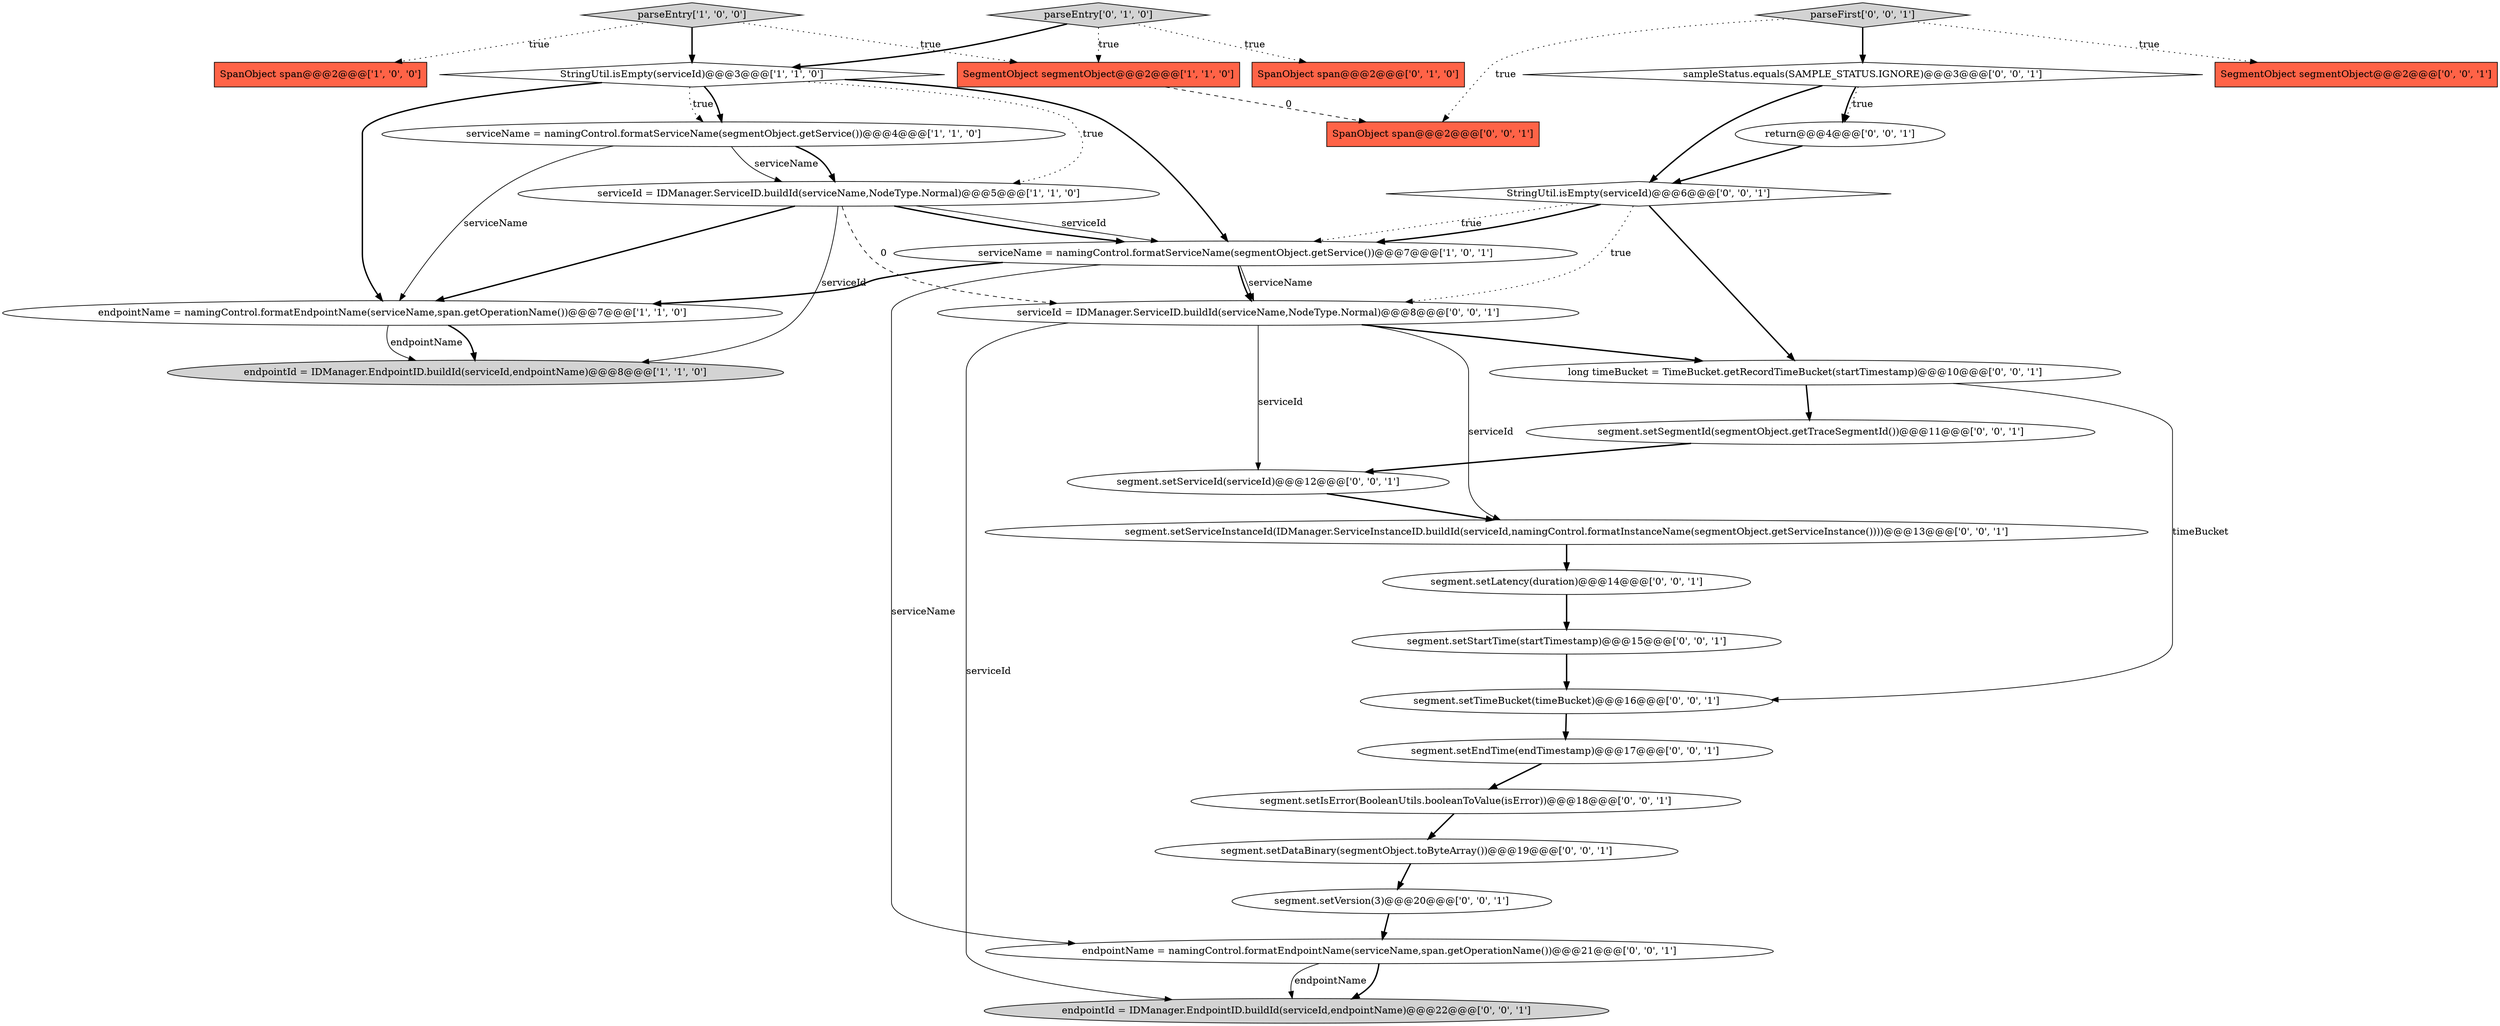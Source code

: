 digraph {
28 [style = filled, label = "segment.setEndTime(endTimestamp)@@@17@@@['0', '0', '1']", fillcolor = white, shape = ellipse image = "AAA0AAABBB3BBB"];
8 [style = filled, label = "serviceId = IDManager.ServiceID.buildId(serviceName,NodeType.Normal)@@@5@@@['1', '1', '0']", fillcolor = white, shape = ellipse image = "AAA0AAABBB1BBB"];
13 [style = filled, label = "SegmentObject segmentObject@@@2@@@['0', '0', '1']", fillcolor = tomato, shape = box image = "AAA0AAABBB3BBB"];
25 [style = filled, label = "serviceId = IDManager.ServiceID.buildId(serviceName,NodeType.Normal)@@@8@@@['0', '0', '1']", fillcolor = white, shape = ellipse image = "AAA0AAABBB3BBB"];
7 [style = filled, label = "SegmentObject segmentObject@@@2@@@['1', '1', '0']", fillcolor = tomato, shape = box image = "AAA0AAABBB1BBB"];
17 [style = filled, label = "StringUtil.isEmpty(serviceId)@@@6@@@['0', '0', '1']", fillcolor = white, shape = diamond image = "AAA0AAABBB3BBB"];
9 [style = filled, label = "parseEntry['0', '1', '0']", fillcolor = lightgray, shape = diamond image = "AAA0AAABBB2BBB"];
19 [style = filled, label = "sampleStatus.equals(SAMPLE_STATUS.IGNORE)@@@3@@@['0', '0', '1']", fillcolor = white, shape = diamond image = "AAA0AAABBB3BBB"];
12 [style = filled, label = "long timeBucket = TimeBucket.getRecordTimeBucket(startTimestamp)@@@10@@@['0', '0', '1']", fillcolor = white, shape = ellipse image = "AAA0AAABBB3BBB"];
22 [style = filled, label = "SpanObject span@@@2@@@['0', '0', '1']", fillcolor = tomato, shape = box image = "AAA0AAABBB3BBB"];
29 [style = filled, label = "segment.setTimeBucket(timeBucket)@@@16@@@['0', '0', '1']", fillcolor = white, shape = ellipse image = "AAA0AAABBB3BBB"];
3 [style = filled, label = "SpanObject span@@@2@@@['1', '0', '0']", fillcolor = tomato, shape = box image = "AAA0AAABBB1BBB"];
5 [style = filled, label = "serviceName = namingControl.formatServiceName(segmentObject.getService())@@@4@@@['1', '1', '0']", fillcolor = white, shape = ellipse image = "AAA0AAABBB1BBB"];
0 [style = filled, label = "StringUtil.isEmpty(serviceId)@@@3@@@['1', '1', '0']", fillcolor = white, shape = diamond image = "AAA0AAABBB1BBB"];
30 [style = filled, label = "endpointId = IDManager.EndpointID.buildId(serviceId,endpointName)@@@22@@@['0', '0', '1']", fillcolor = lightgray, shape = ellipse image = "AAA0AAABBB3BBB"];
24 [style = filled, label = "parseFirst['0', '0', '1']", fillcolor = lightgray, shape = diamond image = "AAA0AAABBB3BBB"];
18 [style = filled, label = "segment.setServiceId(serviceId)@@@12@@@['0', '0', '1']", fillcolor = white, shape = ellipse image = "AAA0AAABBB3BBB"];
21 [style = filled, label = "segment.setVersion(3)@@@20@@@['0', '0', '1']", fillcolor = white, shape = ellipse image = "AAA0AAABBB3BBB"];
23 [style = filled, label = "segment.setDataBinary(segmentObject.toByteArray())@@@19@@@['0', '0', '1']", fillcolor = white, shape = ellipse image = "AAA0AAABBB3BBB"];
20 [style = filled, label = "segment.setServiceInstanceId(IDManager.ServiceInstanceID.buildId(serviceId,namingControl.formatInstanceName(segmentObject.getServiceInstance())))@@@13@@@['0', '0', '1']", fillcolor = white, shape = ellipse image = "AAA0AAABBB3BBB"];
14 [style = filled, label = "segment.setStartTime(startTimestamp)@@@15@@@['0', '0', '1']", fillcolor = white, shape = ellipse image = "AAA0AAABBB3BBB"];
6 [style = filled, label = "parseEntry['1', '0', '0']", fillcolor = lightgray, shape = diamond image = "AAA0AAABBB1BBB"];
11 [style = filled, label = "endpointName = namingControl.formatEndpointName(serviceName,span.getOperationName())@@@21@@@['0', '0', '1']", fillcolor = white, shape = ellipse image = "AAA0AAABBB3BBB"];
16 [style = filled, label = "return@@@4@@@['0', '0', '1']", fillcolor = white, shape = ellipse image = "AAA0AAABBB3BBB"];
15 [style = filled, label = "segment.setLatency(duration)@@@14@@@['0', '0', '1']", fillcolor = white, shape = ellipse image = "AAA0AAABBB3BBB"];
27 [style = filled, label = "segment.setIsError(BooleanUtils.booleanToValue(isError))@@@18@@@['0', '0', '1']", fillcolor = white, shape = ellipse image = "AAA0AAABBB3BBB"];
2 [style = filled, label = "endpointName = namingControl.formatEndpointName(serviceName,span.getOperationName())@@@7@@@['1', '1', '0']", fillcolor = white, shape = ellipse image = "AAA0AAABBB1BBB"];
1 [style = filled, label = "serviceName = namingControl.formatServiceName(segmentObject.getService())@@@7@@@['1', '0', '1']", fillcolor = white, shape = ellipse image = "AAA0AAABBB1BBB"];
26 [style = filled, label = "segment.setSegmentId(segmentObject.getTraceSegmentId())@@@11@@@['0', '0', '1']", fillcolor = white, shape = ellipse image = "AAA0AAABBB3BBB"];
4 [style = filled, label = "endpointId = IDManager.EndpointID.buildId(serviceId,endpointName)@@@8@@@['1', '1', '0']", fillcolor = lightgray, shape = ellipse image = "AAA0AAABBB1BBB"];
10 [style = filled, label = "SpanObject span@@@2@@@['0', '1', '0']", fillcolor = tomato, shape = box image = "AAA0AAABBB2BBB"];
24->13 [style = dotted, label="true"];
12->26 [style = bold, label=""];
21->11 [style = bold, label=""];
5->8 [style = solid, label="serviceName"];
25->18 [style = solid, label="serviceId"];
26->18 [style = bold, label=""];
5->8 [style = bold, label=""];
2->4 [style = bold, label=""];
18->20 [style = bold, label=""];
17->1 [style = dotted, label="true"];
6->7 [style = dotted, label="true"];
0->8 [style = dotted, label="true"];
9->7 [style = dotted, label="true"];
6->0 [style = bold, label=""];
20->15 [style = bold, label=""];
29->28 [style = bold, label=""];
8->25 [style = dashed, label="0"];
27->23 [style = bold, label=""];
17->12 [style = bold, label=""];
9->0 [style = bold, label=""];
8->4 [style = solid, label="serviceId"];
1->25 [style = bold, label=""];
0->1 [style = bold, label=""];
25->12 [style = bold, label=""];
9->10 [style = dotted, label="true"];
0->5 [style = dotted, label="true"];
8->1 [style = bold, label=""];
19->16 [style = bold, label=""];
14->29 [style = bold, label=""];
28->27 [style = bold, label=""];
23->21 [style = bold, label=""];
19->16 [style = dotted, label="true"];
24->22 [style = dotted, label="true"];
11->30 [style = bold, label=""];
8->2 [style = bold, label=""];
1->25 [style = solid, label="serviceName"];
8->1 [style = solid, label="serviceId"];
12->29 [style = solid, label="timeBucket"];
15->14 [style = bold, label=""];
7->22 [style = dashed, label="0"];
1->11 [style = solid, label="serviceName"];
19->17 [style = bold, label=""];
6->3 [style = dotted, label="true"];
25->30 [style = solid, label="serviceId"];
25->20 [style = solid, label="serviceId"];
16->17 [style = bold, label=""];
24->19 [style = bold, label=""];
0->2 [style = bold, label=""];
0->5 [style = bold, label=""];
2->4 [style = solid, label="endpointName"];
1->2 [style = bold, label=""];
5->2 [style = solid, label="serviceName"];
17->25 [style = dotted, label="true"];
11->30 [style = solid, label="endpointName"];
17->1 [style = bold, label=""];
}
